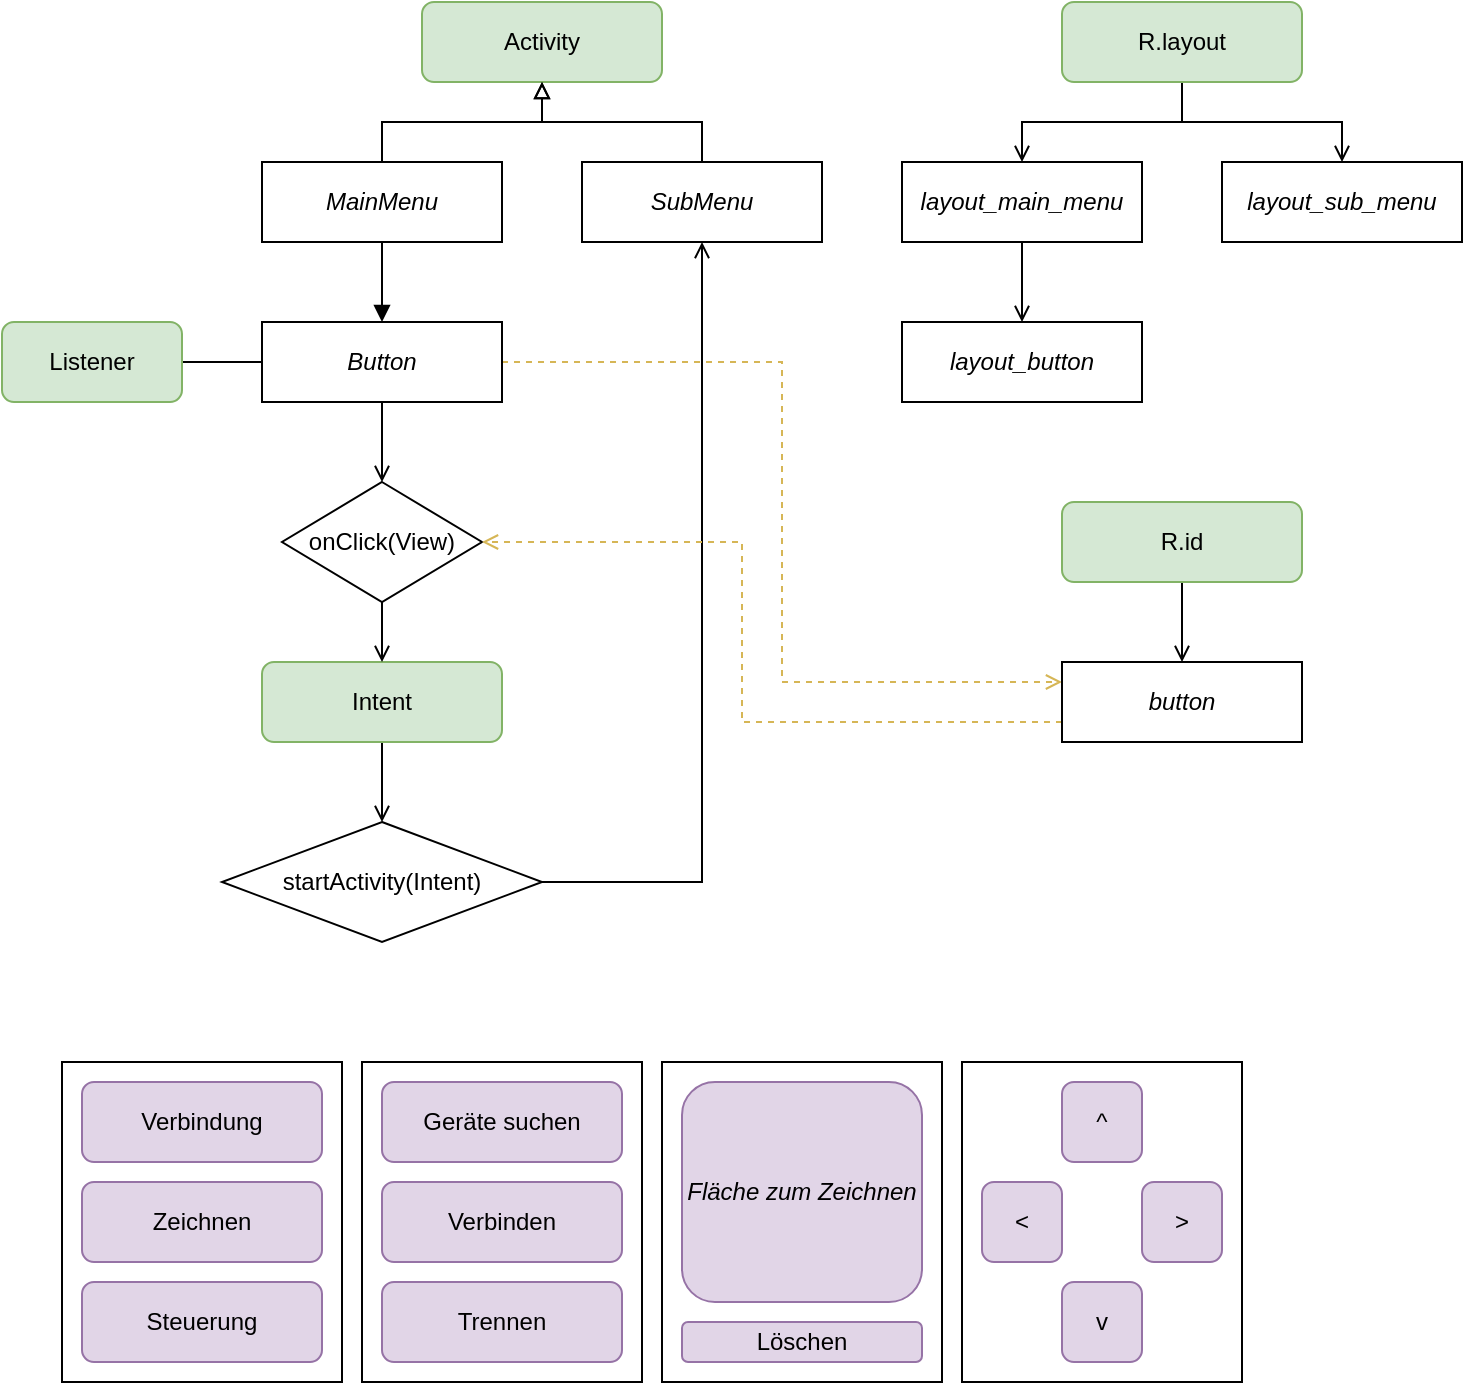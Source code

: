 <mxfile version="12.6.5" type="device"><diagram id="C5RBs43oDa-KdzZeNtuy" name="Page-1"><mxGraphModel dx="739" dy="1153" grid="1" gridSize="10" guides="1" tooltips="1" connect="1" arrows="1" fold="1" page="1" pageScale="1" pageWidth="827" pageHeight="1169" math="0" shadow="0"><root><mxCell id="WIyWlLk6GJQsqaUBKTNV-0"/><mxCell id="WIyWlLk6GJQsqaUBKTNV-1" parent="WIyWlLk6GJQsqaUBKTNV-0"/><mxCell id="WIyWlLk6GJQsqaUBKTNV-3" value="Activity" style="rounded=1;whiteSpace=wrap;html=1;fontSize=12;glass=0;strokeWidth=1;shadow=0;fillColor=#d5e8d4;strokeColor=#82b366;" parent="WIyWlLk6GJQsqaUBKTNV-1" vertex="1"><mxGeometry x="230" y="190" width="120" height="40" as="geometry"/></mxCell><mxCell id="kY3PlyjPSiUo02Yn42y6-9" style="edgeStyle=orthogonalEdgeStyle;rounded=0;orthogonalLoop=1;jettySize=auto;html=1;exitX=0.5;exitY=0;exitDx=0;exitDy=0;entryX=0.5;entryY=1;entryDx=0;entryDy=0;endArrow=block;endFill=0;" edge="1" parent="WIyWlLk6GJQsqaUBKTNV-1" source="kY3PlyjPSiUo02Yn42y6-3" target="WIyWlLk6GJQsqaUBKTNV-3"><mxGeometry relative="1" as="geometry"/></mxCell><mxCell id="kY3PlyjPSiUo02Yn42y6-33" style="edgeStyle=orthogonalEdgeStyle;rounded=0;orthogonalLoop=1;jettySize=auto;html=1;exitX=0.5;exitY=1;exitDx=0;exitDy=0;entryX=0.5;entryY=0;entryDx=0;entryDy=0;endArrow=block;endFill=1;" edge="1" parent="WIyWlLk6GJQsqaUBKTNV-1" source="kY3PlyjPSiUo02Yn42y6-3" target="kY3PlyjPSiUo02Yn42y6-32"><mxGeometry relative="1" as="geometry"/></mxCell><mxCell id="kY3PlyjPSiUo02Yn42y6-3" value="&lt;i&gt;MainMenu&lt;/i&gt;" style="rounded=0;whiteSpace=wrap;html=1;" vertex="1" parent="WIyWlLk6GJQsqaUBKTNV-1"><mxGeometry x="150" y="270" width="120" height="40" as="geometry"/></mxCell><mxCell id="kY3PlyjPSiUo02Yn42y6-10" style="edgeStyle=orthogonalEdgeStyle;rounded=0;orthogonalLoop=1;jettySize=auto;html=1;exitX=0.5;exitY=0;exitDx=0;exitDy=0;entryX=0.5;entryY=1;entryDx=0;entryDy=0;endArrow=block;endFill=0;" edge="1" parent="WIyWlLk6GJQsqaUBKTNV-1" source="kY3PlyjPSiUo02Yn42y6-7" target="WIyWlLk6GJQsqaUBKTNV-3"><mxGeometry relative="1" as="geometry"/></mxCell><mxCell id="kY3PlyjPSiUo02Yn42y6-7" value="&lt;i&gt;SubMenu&lt;/i&gt;" style="rounded=0;whiteSpace=wrap;html=1;" vertex="1" parent="WIyWlLk6GJQsqaUBKTNV-1"><mxGeometry x="310" y="270" width="120" height="40" as="geometry"/></mxCell><mxCell id="kY3PlyjPSiUo02Yn42y6-42" style="edgeStyle=orthogonalEdgeStyle;rounded=0;orthogonalLoop=1;jettySize=auto;html=1;exitX=0.5;exitY=1;exitDx=0;exitDy=0;entryX=0.5;entryY=0;entryDx=0;entryDy=0;endArrow=open;endFill=0;" edge="1" parent="WIyWlLk6GJQsqaUBKTNV-1" source="kY3PlyjPSiUo02Yn42y6-11" target="kY3PlyjPSiUo02Yn42y6-12"><mxGeometry relative="1" as="geometry"/></mxCell><mxCell id="kY3PlyjPSiUo02Yn42y6-43" style="edgeStyle=orthogonalEdgeStyle;rounded=0;orthogonalLoop=1;jettySize=auto;html=1;exitX=0.5;exitY=1;exitDx=0;exitDy=0;entryX=0.5;entryY=0;entryDx=0;entryDy=0;endArrow=open;endFill=0;" edge="1" parent="WIyWlLk6GJQsqaUBKTNV-1" source="kY3PlyjPSiUo02Yn42y6-11" target="kY3PlyjPSiUo02Yn42y6-14"><mxGeometry relative="1" as="geometry"/></mxCell><mxCell id="kY3PlyjPSiUo02Yn42y6-11" value="R.layout" style="rounded=1;whiteSpace=wrap;html=1;fontSize=12;glass=0;strokeWidth=1;shadow=0;fillColor=#d5e8d4;strokeColor=#82b366;" vertex="1" parent="WIyWlLk6GJQsqaUBKTNV-1"><mxGeometry x="550" y="190" width="120" height="40" as="geometry"/></mxCell><mxCell id="kY3PlyjPSiUo02Yn42y6-38" style="edgeStyle=orthogonalEdgeStyle;rounded=0;orthogonalLoop=1;jettySize=auto;html=1;exitX=0.5;exitY=1;exitDx=0;exitDy=0;entryX=0.5;entryY=0;entryDx=0;entryDy=0;endArrow=open;endFill=0;" edge="1" parent="WIyWlLk6GJQsqaUBKTNV-1" source="kY3PlyjPSiUo02Yn42y6-12" target="kY3PlyjPSiUo02Yn42y6-19"><mxGeometry relative="1" as="geometry"/></mxCell><mxCell id="kY3PlyjPSiUo02Yn42y6-12" value="&lt;i&gt;layout_main_menu&lt;/i&gt;" style="rounded=0;whiteSpace=wrap;html=1;" vertex="1" parent="WIyWlLk6GJQsqaUBKTNV-1"><mxGeometry x="470" y="270" width="120" height="40" as="geometry"/></mxCell><mxCell id="kY3PlyjPSiUo02Yn42y6-14" value="&lt;i&gt;layout_sub_menu&lt;/i&gt;" style="rounded=0;whiteSpace=wrap;html=1;" vertex="1" parent="WIyWlLk6GJQsqaUBKTNV-1"><mxGeometry x="630" y="270" width="120" height="40" as="geometry"/></mxCell><mxCell id="kY3PlyjPSiUo02Yn42y6-19" value="&lt;i&gt;layout_button&lt;/i&gt;" style="rounded=0;whiteSpace=wrap;html=1;" vertex="1" parent="WIyWlLk6GJQsqaUBKTNV-1"><mxGeometry x="470" y="350" width="120" height="40" as="geometry"/></mxCell><mxCell id="kY3PlyjPSiUo02Yn42y6-45" style="edgeStyle=orthogonalEdgeStyle;rounded=0;orthogonalLoop=1;jettySize=auto;html=1;exitX=0.5;exitY=1;exitDx=0;exitDy=0;entryX=0.5;entryY=0;entryDx=0;entryDy=0;endArrow=open;endFill=0;" edge="1" parent="WIyWlLk6GJQsqaUBKTNV-1" source="kY3PlyjPSiUo02Yn42y6-29" target="kY3PlyjPSiUo02Yn42y6-44"><mxGeometry relative="1" as="geometry"/></mxCell><mxCell id="kY3PlyjPSiUo02Yn42y6-29" value="Intent" style="rounded=1;whiteSpace=wrap;html=1;fontSize=12;glass=0;strokeWidth=1;shadow=0;fillColor=#d5e8d4;strokeColor=#82b366;" vertex="1" parent="WIyWlLk6GJQsqaUBKTNV-1"><mxGeometry x="150" y="520" width="120" height="40" as="geometry"/></mxCell><mxCell id="kY3PlyjPSiUo02Yn42y6-37" style="edgeStyle=orthogonalEdgeStyle;rounded=0;orthogonalLoop=1;jettySize=auto;html=1;exitX=0.5;exitY=1;exitDx=0;exitDy=0;entryX=0.5;entryY=0;entryDx=0;entryDy=0;endArrow=open;endFill=0;" edge="1" parent="WIyWlLk6GJQsqaUBKTNV-1" source="kY3PlyjPSiUo02Yn42y6-30" target="kY3PlyjPSiUo02Yn42y6-29"><mxGeometry relative="1" as="geometry"/></mxCell><mxCell id="kY3PlyjPSiUo02Yn42y6-30" value="onClick(View)" style="rhombus;whiteSpace=wrap;html=1;" vertex="1" parent="WIyWlLk6GJQsqaUBKTNV-1"><mxGeometry x="160" y="430" width="100" height="60" as="geometry"/></mxCell><mxCell id="kY3PlyjPSiUo02Yn42y6-35" style="edgeStyle=orthogonalEdgeStyle;rounded=0;orthogonalLoop=1;jettySize=auto;html=1;exitX=0;exitY=0.5;exitDx=0;exitDy=0;entryX=1;entryY=0.5;entryDx=0;entryDy=0;endArrow=none;endFill=0;" edge="1" parent="WIyWlLk6GJQsqaUBKTNV-1" source="kY3PlyjPSiUo02Yn42y6-32" target="kY3PlyjPSiUo02Yn42y6-34"><mxGeometry relative="1" as="geometry"/></mxCell><mxCell id="kY3PlyjPSiUo02Yn42y6-36" style="edgeStyle=orthogonalEdgeStyle;rounded=0;orthogonalLoop=1;jettySize=auto;html=1;exitX=0.5;exitY=1;exitDx=0;exitDy=0;entryX=0.5;entryY=0;entryDx=0;entryDy=0;endArrow=open;endFill=0;" edge="1" parent="WIyWlLk6GJQsqaUBKTNV-1" source="kY3PlyjPSiUo02Yn42y6-32" target="kY3PlyjPSiUo02Yn42y6-30"><mxGeometry relative="1" as="geometry"/></mxCell><mxCell id="kY3PlyjPSiUo02Yn42y6-65" style="edgeStyle=orthogonalEdgeStyle;rounded=0;orthogonalLoop=1;jettySize=auto;html=1;exitX=1;exitY=0.5;exitDx=0;exitDy=0;entryX=0;entryY=0.25;entryDx=0;entryDy=0;endArrow=open;endFill=0;dashed=1;fillColor=#fff2cc;strokeColor=#d6b656;" edge="1" parent="WIyWlLk6GJQsqaUBKTNV-1" source="kY3PlyjPSiUo02Yn42y6-32" target="kY3PlyjPSiUo02Yn42y6-62"><mxGeometry relative="1" as="geometry"/></mxCell><mxCell id="kY3PlyjPSiUo02Yn42y6-32" value="&lt;i&gt;Button&lt;/i&gt;" style="rounded=0;whiteSpace=wrap;html=1;" vertex="1" parent="WIyWlLk6GJQsqaUBKTNV-1"><mxGeometry x="150" y="350" width="120" height="40" as="geometry"/></mxCell><mxCell id="kY3PlyjPSiUo02Yn42y6-34" value="Listener" style="rounded=1;whiteSpace=wrap;html=1;fontSize=12;glass=0;strokeWidth=1;shadow=0;fillColor=#d5e8d4;strokeColor=#82b366;" vertex="1" parent="WIyWlLk6GJQsqaUBKTNV-1"><mxGeometry x="20" y="350" width="90" height="40" as="geometry"/></mxCell><mxCell id="kY3PlyjPSiUo02Yn42y6-46" style="edgeStyle=orthogonalEdgeStyle;rounded=0;orthogonalLoop=1;jettySize=auto;html=1;entryX=0.5;entryY=1;entryDx=0;entryDy=0;endArrow=open;endFill=0;" edge="1" parent="WIyWlLk6GJQsqaUBKTNV-1" source="kY3PlyjPSiUo02Yn42y6-44" target="kY3PlyjPSiUo02Yn42y6-7"><mxGeometry relative="1" as="geometry"/></mxCell><mxCell id="kY3PlyjPSiUo02Yn42y6-44" value="startActivity(Intent)" style="rhombus;whiteSpace=wrap;html=1;" vertex="1" parent="WIyWlLk6GJQsqaUBKTNV-1"><mxGeometry x="130" y="600" width="160" height="60" as="geometry"/></mxCell><mxCell id="kY3PlyjPSiUo02Yn42y6-63" style="edgeStyle=orthogonalEdgeStyle;rounded=0;orthogonalLoop=1;jettySize=auto;html=1;exitX=0.5;exitY=1;exitDx=0;exitDy=0;entryX=0.5;entryY=0;entryDx=0;entryDy=0;endArrow=open;endFill=0;" edge="1" parent="WIyWlLk6GJQsqaUBKTNV-1" source="kY3PlyjPSiUo02Yn42y6-61" target="kY3PlyjPSiUo02Yn42y6-62"><mxGeometry relative="1" as="geometry"/></mxCell><mxCell id="kY3PlyjPSiUo02Yn42y6-61" value="R.id" style="rounded=1;whiteSpace=wrap;html=1;fontSize=12;glass=0;strokeWidth=1;shadow=0;fillColor=#d5e8d4;strokeColor=#82b366;" vertex="1" parent="WIyWlLk6GJQsqaUBKTNV-1"><mxGeometry x="550" y="440" width="120" height="40" as="geometry"/></mxCell><mxCell id="kY3PlyjPSiUo02Yn42y6-66" style="edgeStyle=orthogonalEdgeStyle;rounded=0;orthogonalLoop=1;jettySize=auto;html=1;exitX=0;exitY=0.75;exitDx=0;exitDy=0;entryX=1;entryY=0.5;entryDx=0;entryDy=0;endArrow=open;endFill=0;dashed=1;fillColor=#fff2cc;strokeColor=#d6b656;" edge="1" parent="WIyWlLk6GJQsqaUBKTNV-1" source="kY3PlyjPSiUo02Yn42y6-62" target="kY3PlyjPSiUo02Yn42y6-30"><mxGeometry relative="1" as="geometry"><Array as="points"><mxPoint x="390" y="550"/><mxPoint x="390" y="460"/></Array></mxGeometry></mxCell><mxCell id="kY3PlyjPSiUo02Yn42y6-62" value="&lt;i&gt;button&lt;/i&gt;" style="rounded=0;whiteSpace=wrap;html=1;" vertex="1" parent="WIyWlLk6GJQsqaUBKTNV-1"><mxGeometry x="550" y="520" width="120" height="40" as="geometry"/></mxCell><mxCell id="kY3PlyjPSiUo02Yn42y6-68" value="Verbindung" style="rounded=1;whiteSpace=wrap;html=1;fontSize=12;glass=0;strokeWidth=1;shadow=0;fillColor=#e1d5e7;strokeColor=#9673a6;" vertex="1" parent="WIyWlLk6GJQsqaUBKTNV-1"><mxGeometry x="60" y="730" width="120" height="40" as="geometry"/></mxCell><mxCell id="kY3PlyjPSiUo02Yn42y6-69" value="Zeichnen" style="rounded=1;whiteSpace=wrap;html=1;fontSize=12;glass=0;strokeWidth=1;shadow=0;fillColor=#e1d5e7;strokeColor=#9673a6;" vertex="1" parent="WIyWlLk6GJQsqaUBKTNV-1"><mxGeometry x="60" y="780" width="120" height="40" as="geometry"/></mxCell><mxCell id="kY3PlyjPSiUo02Yn42y6-70" value="Steuerung" style="rounded=1;whiteSpace=wrap;html=1;fontSize=12;glass=0;strokeWidth=1;shadow=0;fillColor=#e1d5e7;strokeColor=#9673a6;" vertex="1" parent="WIyWlLk6GJQsqaUBKTNV-1"><mxGeometry x="60" y="830" width="120" height="40" as="geometry"/></mxCell><mxCell id="kY3PlyjPSiUo02Yn42y6-71" value="Geräte suchen" style="rounded=1;whiteSpace=wrap;html=1;fontSize=12;glass=0;strokeWidth=1;shadow=0;fillColor=#e1d5e7;strokeColor=#9673a6;" vertex="1" parent="WIyWlLk6GJQsqaUBKTNV-1"><mxGeometry x="210" y="730" width="120" height="40" as="geometry"/></mxCell><mxCell id="kY3PlyjPSiUo02Yn42y6-72" value="Trennen" style="rounded=1;whiteSpace=wrap;html=1;fontSize=12;glass=0;strokeWidth=1;shadow=0;fillColor=#e1d5e7;strokeColor=#9673a6;" vertex="1" parent="WIyWlLk6GJQsqaUBKTNV-1"><mxGeometry x="210" y="830" width="120" height="40" as="geometry"/></mxCell><mxCell id="kY3PlyjPSiUo02Yn42y6-73" value="Verbinden" style="rounded=1;whiteSpace=wrap;html=1;fontSize=12;glass=0;strokeWidth=1;shadow=0;fillColor=#e1d5e7;strokeColor=#9673a6;" vertex="1" parent="WIyWlLk6GJQsqaUBKTNV-1"><mxGeometry x="210" y="780" width="120" height="40" as="geometry"/></mxCell><mxCell id="kY3PlyjPSiUo02Yn42y6-74" value="&lt;i&gt;Fläche zum Zeichnen&lt;/i&gt;" style="rounded=1;whiteSpace=wrap;html=1;fontSize=12;glass=0;strokeWidth=1;shadow=0;fillColor=#e1d5e7;strokeColor=#9673a6;" vertex="1" parent="WIyWlLk6GJQsqaUBKTNV-1"><mxGeometry x="360" y="730" width="120" height="110" as="geometry"/></mxCell><mxCell id="kY3PlyjPSiUo02Yn42y6-75" value="Löschen" style="rounded=1;whiteSpace=wrap;html=1;fontSize=12;glass=0;strokeWidth=1;shadow=0;fillColor=#e1d5e7;strokeColor=#9673a6;" vertex="1" parent="WIyWlLk6GJQsqaUBKTNV-1"><mxGeometry x="360" y="850" width="120" height="20" as="geometry"/></mxCell><mxCell id="kY3PlyjPSiUo02Yn42y6-76" value="^" style="rounded=1;whiteSpace=wrap;html=1;fontSize=12;glass=0;strokeWidth=1;shadow=0;fillColor=#e1d5e7;strokeColor=#9673a6;" vertex="1" parent="WIyWlLk6GJQsqaUBKTNV-1"><mxGeometry x="550" y="730" width="40" height="40" as="geometry"/></mxCell><mxCell id="kY3PlyjPSiUo02Yn42y6-77" value="&amp;lt;" style="rounded=1;whiteSpace=wrap;html=1;fontSize=12;glass=0;strokeWidth=1;shadow=0;fillColor=#e1d5e7;strokeColor=#9673a6;" vertex="1" parent="WIyWlLk6GJQsqaUBKTNV-1"><mxGeometry x="510" y="780" width="40" height="40" as="geometry"/></mxCell><mxCell id="kY3PlyjPSiUo02Yn42y6-78" value="&amp;gt;" style="rounded=1;whiteSpace=wrap;html=1;fontSize=12;glass=0;strokeWidth=1;shadow=0;fillColor=#e1d5e7;strokeColor=#9673a6;" vertex="1" parent="WIyWlLk6GJQsqaUBKTNV-1"><mxGeometry x="590" y="780" width="40" height="40" as="geometry"/></mxCell><mxCell id="kY3PlyjPSiUo02Yn42y6-79" value="v" style="rounded=1;whiteSpace=wrap;html=1;fontSize=12;glass=0;strokeWidth=1;shadow=0;fillColor=#e1d5e7;strokeColor=#9673a6;" vertex="1" parent="WIyWlLk6GJQsqaUBKTNV-1"><mxGeometry x="550" y="830" width="40" height="40" as="geometry"/></mxCell><mxCell id="kY3PlyjPSiUo02Yn42y6-80" value="" style="rounded=0;whiteSpace=wrap;html=1;glass=0;comic=0;gradientColor=#ffffff;fillColor=none;" vertex="1" parent="WIyWlLk6GJQsqaUBKTNV-1"><mxGeometry x="350" y="720" width="140" height="160" as="geometry"/></mxCell><mxCell id="kY3PlyjPSiUo02Yn42y6-81" value="" style="rounded=0;whiteSpace=wrap;html=1;glass=0;comic=0;gradientColor=#ffffff;fillColor=none;" vertex="1" parent="WIyWlLk6GJQsqaUBKTNV-1"><mxGeometry x="50" y="720" width="140" height="160" as="geometry"/></mxCell><mxCell id="kY3PlyjPSiUo02Yn42y6-82" value="" style="rounded=0;whiteSpace=wrap;html=1;glass=0;comic=0;gradientColor=#ffffff;fillColor=none;" vertex="1" parent="WIyWlLk6GJQsqaUBKTNV-1"><mxGeometry x="200" y="720" width="140" height="160" as="geometry"/></mxCell><mxCell id="kY3PlyjPSiUo02Yn42y6-83" value="" style="rounded=0;whiteSpace=wrap;html=1;glass=0;comic=0;gradientColor=#ffffff;fillColor=none;" vertex="1" parent="WIyWlLk6GJQsqaUBKTNV-1"><mxGeometry x="500" y="720" width="140" height="160" as="geometry"/></mxCell></root></mxGraphModel></diagram></mxfile>
